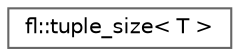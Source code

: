 digraph "Graphical Class Hierarchy"
{
 // INTERACTIVE_SVG=YES
 // LATEX_PDF_SIZE
  bgcolor="transparent";
  edge [fontname=Helvetica,fontsize=10,labelfontname=Helvetica,labelfontsize=10];
  node [fontname=Helvetica,fontsize=10,shape=box,height=0.2,width=0.4];
  rankdir="LR";
  Node0 [id="Node000000",label="fl::tuple_size\< T \>",height=0.2,width=0.4,color="grey40", fillcolor="white", style="filled",URL="$d4/d36/namespacefl.html#d5/dd1/structfl_1_1tuple__size",tooltip=" "];
}
